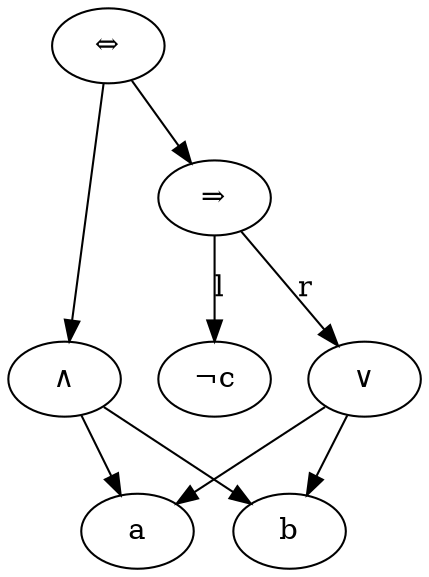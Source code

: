 digraph G {

  id0 [label="a"]
  id1 [label="b"]
  id2 [label="¬c"]
  id3 [label="⇔"]
  id4 [label="∧"]
  id5 [label="⇒"]
  id6 [label="∨"]

  id4 -> id0
  id4 -> id1
  id6 -> id0
  id6 -> id1
  id5 -> id2 [label="l"]
  id5 -> id6 [label="r"]
  id3 -> id4
  id3 -> id5
}

